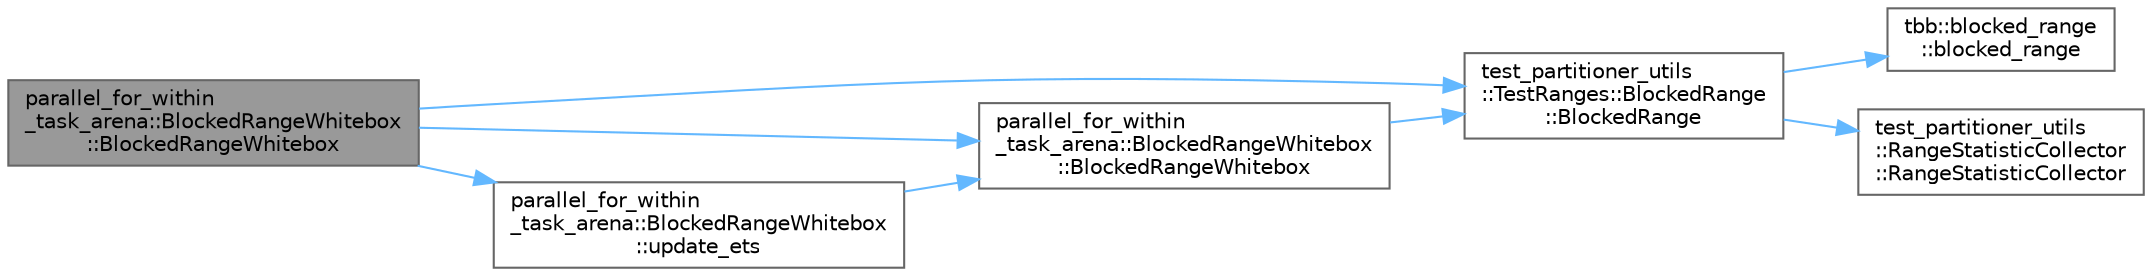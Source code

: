 digraph "parallel_for_within_task_arena::BlockedRangeWhitebox::BlockedRangeWhitebox"
{
 // LATEX_PDF_SIZE
  bgcolor="transparent";
  edge [fontname=Helvetica,fontsize=10,labelfontname=Helvetica,labelfontsize=10];
  node [fontname=Helvetica,fontsize=10,shape=box,height=0.2,width=0.4];
  rankdir="LR";
  Node1 [id="Node000001",label="parallel_for_within\l_task_arena::BlockedRangeWhitebox\l::BlockedRangeWhitebox",height=0.2,width=0.4,color="gray40", fillcolor="grey60", style="filled", fontcolor="black",tooltip=" "];
  Node1 -> Node2 [id="edge8_Node000001_Node000002",color="steelblue1",style="solid",tooltip=" "];
  Node2 [id="Node000002",label="test_partitioner_utils\l::TestRanges::BlockedRange\l::BlockedRange",height=0.2,width=0.4,color="grey40", fillcolor="white", style="filled",URL="$classtest__partitioner__utils_1_1_test_ranges_1_1_blocked_range.html#a99638008f0ca409a3a52cdff0130a97d",tooltip=" "];
  Node2 -> Node3 [id="edge9_Node000002_Node000003",color="steelblue1",style="solid",tooltip=" "];
  Node3 [id="Node000003",label="tbb::blocked_range\l::blocked_range",height=0.2,width=0.4,color="grey40", fillcolor="white", style="filled",URL="$classtbb_1_1blocked__range.html#a49a97576004711b7159170fcaf488e4e",tooltip="Construct range over half-open interval [begin,end), with the given grainsize."];
  Node2 -> Node4 [id="edge10_Node000002_Node000004",color="steelblue1",style="solid",tooltip=" "];
  Node4 [id="Node000004",label="test_partitioner_utils\l::RangeStatisticCollector\l::RangeStatisticCollector",height=0.2,width=0.4,color="grey40", fillcolor="white", style="filled",URL="$classtest__partitioner__utils_1_1_range_statistic_collector.html#aacc75fe8ff6656f3c8d958b0ee2e17cf",tooltip=" "];
  Node1 -> Node5 [id="edge11_Node000001_Node000005",color="steelblue1",style="solid",tooltip=" "];
  Node5 [id="Node000005",label="parallel_for_within\l_task_arena::BlockedRangeWhitebox\l::BlockedRangeWhitebox",height=0.2,width=0.4,color="grey40", fillcolor="white", style="filled",URL="$classparallel__for__within__task__arena_1_1_blocked_range_whitebox.html#afaf243cda51c5cdbc2dc343082f2b089",tooltip=" "];
  Node5 -> Node2 [id="edge12_Node000005_Node000002",color="steelblue1",style="solid",tooltip=" "];
  Node1 -> Node6 [id="edge13_Node000001_Node000006",color="steelblue1",style="solid",tooltip=" "];
  Node6 [id="Node000006",label="parallel_for_within\l_task_arena::BlockedRangeWhitebox\l::update_ets",height=0.2,width=0.4,color="grey40", fillcolor="white", style="filled",URL="$classparallel__for__within__task__arena_1_1_blocked_range_whitebox.html#a64a4c36e16dbb7b3472aa5bf3e755c73",tooltip=" "];
  Node6 -> Node5 [id="edge14_Node000006_Node000005",color="steelblue1",style="solid",tooltip=" "];
}
